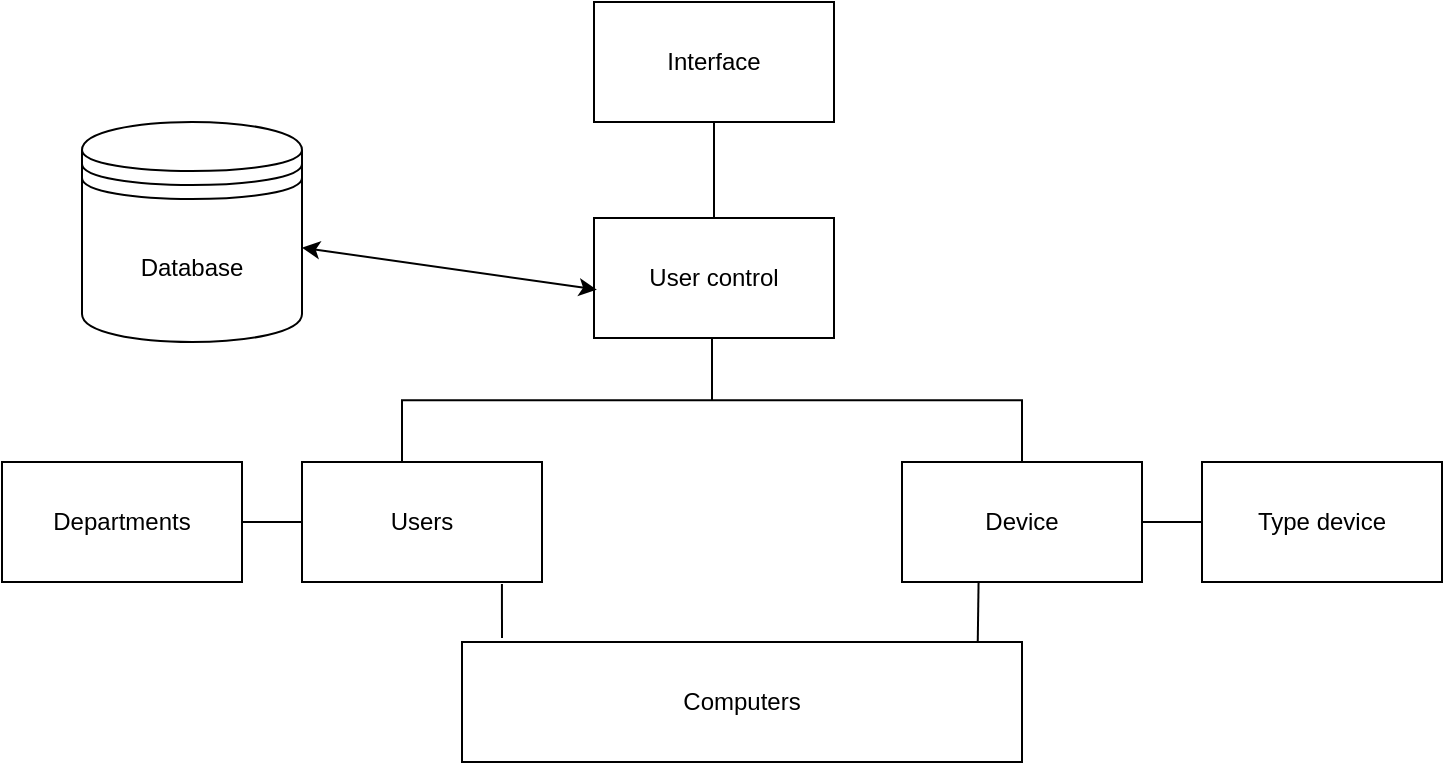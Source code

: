 <mxfile version="14.1.8" type="device"><diagram id="prtHgNgQTEPvFCAcTncT" name="Page-1"><mxGraphModel dx="905" dy="672" grid="1" gridSize="10" guides="1" tooltips="1" connect="1" arrows="1" fold="1" page="1" pageScale="1" pageWidth="827" pageHeight="1169" math="0" shadow="0"><root><mxCell id="0"/><mxCell id="1" parent="0"/><mxCell id="kuFPEBkpBllSiDD50fkE-1" value="Database" style="shape=datastore;whiteSpace=wrap;html=1;" vertex="1" parent="1"><mxGeometry x="110" y="250" width="110" height="110" as="geometry"/></mxCell><mxCell id="kuFPEBkpBllSiDD50fkE-2" value="Interface" style="rounded=0;whiteSpace=wrap;html=1;" vertex="1" parent="1"><mxGeometry x="366" y="190" width="120" height="60" as="geometry"/></mxCell><mxCell id="kuFPEBkpBllSiDD50fkE-3" value="User control" style="rounded=0;whiteSpace=wrap;html=1;" vertex="1" parent="1"><mxGeometry x="366" y="298" width="120" height="60" as="geometry"/></mxCell><mxCell id="kuFPEBkpBllSiDD50fkE-4" value="Departments" style="rounded=0;whiteSpace=wrap;html=1;" vertex="1" parent="1"><mxGeometry x="70" y="420" width="120" height="60" as="geometry"/></mxCell><mxCell id="kuFPEBkpBllSiDD50fkE-5" value="Users" style="rounded=0;whiteSpace=wrap;html=1;" vertex="1" parent="1"><mxGeometry x="220" y="420" width="120" height="60" as="geometry"/></mxCell><mxCell id="kuFPEBkpBllSiDD50fkE-6" value="Computers" style="rounded=0;whiteSpace=wrap;html=1;" vertex="1" parent="1"><mxGeometry x="300" y="510" width="280" height="60" as="geometry"/></mxCell><mxCell id="kuFPEBkpBllSiDD50fkE-7" value="Device" style="rounded=0;whiteSpace=wrap;html=1;" vertex="1" parent="1"><mxGeometry x="520" y="420" width="120" height="60" as="geometry"/></mxCell><mxCell id="kuFPEBkpBllSiDD50fkE-8" value="Type device" style="rounded=0;whiteSpace=wrap;html=1;" vertex="1" parent="1"><mxGeometry x="670" y="420" width="120" height="60" as="geometry"/></mxCell><mxCell id="kuFPEBkpBllSiDD50fkE-9" value="" style="endArrow=none;html=1;entryX=0.5;entryY=1;entryDx=0;entryDy=0;exitX=0.5;exitY=0;exitDx=0;exitDy=0;" edge="1" parent="1" source="kuFPEBkpBllSiDD50fkE-3" target="kuFPEBkpBllSiDD50fkE-2"><mxGeometry width="50" height="50" relative="1" as="geometry"><mxPoint x="390" y="440" as="sourcePoint"/><mxPoint x="440" y="390" as="targetPoint"/></mxGeometry></mxCell><mxCell id="kuFPEBkpBllSiDD50fkE-11" value="" style="endArrow=none;html=1;entryX=0;entryY=0.5;entryDx=0;entryDy=0;exitX=1;exitY=0.5;exitDx=0;exitDy=0;" edge="1" parent="1" source="kuFPEBkpBllSiDD50fkE-4" target="kuFPEBkpBllSiDD50fkE-5"><mxGeometry width="50" height="50" relative="1" as="geometry"><mxPoint x="450" y="320" as="sourcePoint"/><mxPoint x="450" y="270" as="targetPoint"/></mxGeometry></mxCell><mxCell id="kuFPEBkpBllSiDD50fkE-12" value="" style="endArrow=none;html=1;entryX=1;entryY=0.5;entryDx=0;entryDy=0;exitX=0;exitY=0.5;exitDx=0;exitDy=0;" edge="1" parent="1" source="kuFPEBkpBllSiDD50fkE-8" target="kuFPEBkpBllSiDD50fkE-7"><mxGeometry width="50" height="50" relative="1" as="geometry"><mxPoint x="460" y="330" as="sourcePoint"/><mxPoint x="460" y="280" as="targetPoint"/></mxGeometry></mxCell><mxCell id="kuFPEBkpBllSiDD50fkE-13" value="" style="html=1;shape=mxgraph.flowchart.annotation_2;align=left;labelPosition=right;rotation=90;" vertex="1" parent="1"><mxGeometry x="394.14" y="234.14" width="61.72" height="310" as="geometry"/></mxCell><mxCell id="kuFPEBkpBllSiDD50fkE-15" value="" style="endArrow=none;html=1;entryX=0.319;entryY=1.005;entryDx=0;entryDy=0;exitX=0.921;exitY=0.005;exitDx=0;exitDy=0;exitPerimeter=0;entryPerimeter=0;" edge="1" parent="1" source="kuFPEBkpBllSiDD50fkE-6" target="kuFPEBkpBllSiDD50fkE-7"><mxGeometry width="50" height="50" relative="1" as="geometry"><mxPoint x="436" y="308" as="sourcePoint"/><mxPoint x="436" y="260" as="targetPoint"/></mxGeometry></mxCell><mxCell id="kuFPEBkpBllSiDD50fkE-16" value="" style="endArrow=none;html=1;entryX=0.833;entryY=1.017;entryDx=0;entryDy=0;entryPerimeter=0;" edge="1" parent="1" target="kuFPEBkpBllSiDD50fkE-5"><mxGeometry width="50" height="50" relative="1" as="geometry"><mxPoint x="320" y="508" as="sourcePoint"/><mxPoint x="325" y="481" as="targetPoint"/></mxGeometry></mxCell><mxCell id="kuFPEBkpBllSiDD50fkE-18" value="" style="endArrow=classic;startArrow=classic;html=1;entryX=0.012;entryY=0.597;entryDx=0;entryDy=0;entryPerimeter=0;" edge="1" parent="1" source="kuFPEBkpBllSiDD50fkE-1" target="kuFPEBkpBllSiDD50fkE-3"><mxGeometry width="50" height="50" relative="1" as="geometry"><mxPoint x="460" y="460" as="sourcePoint"/><mxPoint x="510" y="410" as="targetPoint"/></mxGeometry></mxCell></root></mxGraphModel></diagram></mxfile>
